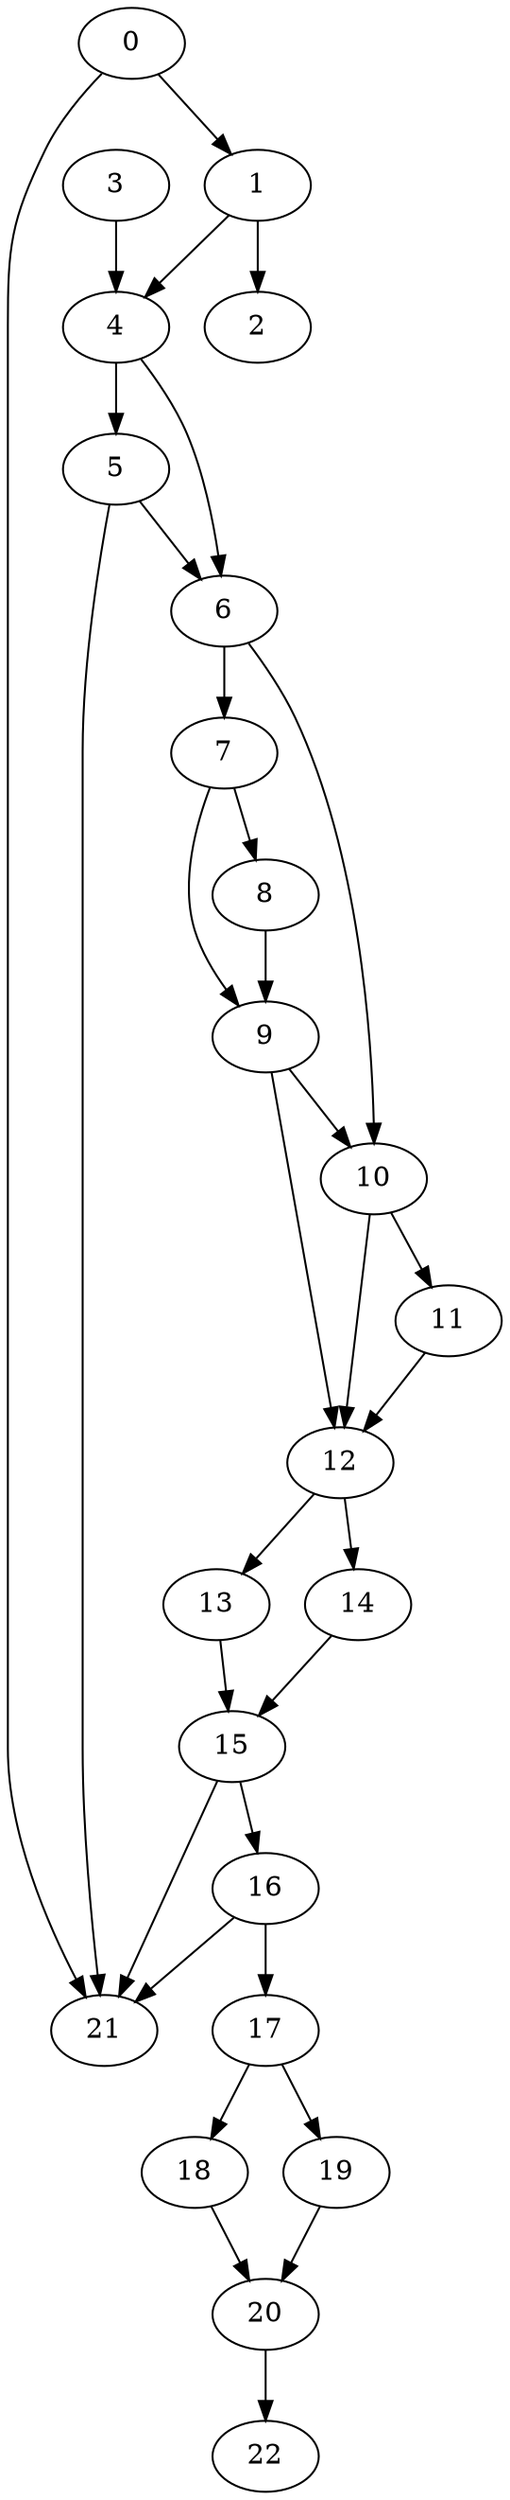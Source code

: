 digraph {
	0
	1
	2
	3
	4
	5
	6
	7
	8
	9
	10
	11
	12
	13
	14
	15
	16
	17
	18
	19
	20
	21
	22
	1 -> 2
	4 -> 5
	6 -> 7
	6 -> 10
	9 -> 10
	10 -> 11
	17 -> 19
	0 -> 21
	5 -> 21
	15 -> 21
	16 -> 21
	1 -> 4
	3 -> 4
	9 -> 12
	10 -> 12
	11 -> 12
	12 -> 13
	13 -> 15
	14 -> 15
	20 -> 22
	4 -> 6
	5 -> 6
	7 -> 8
	12 -> 14
	15 -> 16
	18 -> 20
	19 -> 20
	0 -> 1
	7 -> 9
	8 -> 9
	16 -> 17
	17 -> 18
}
